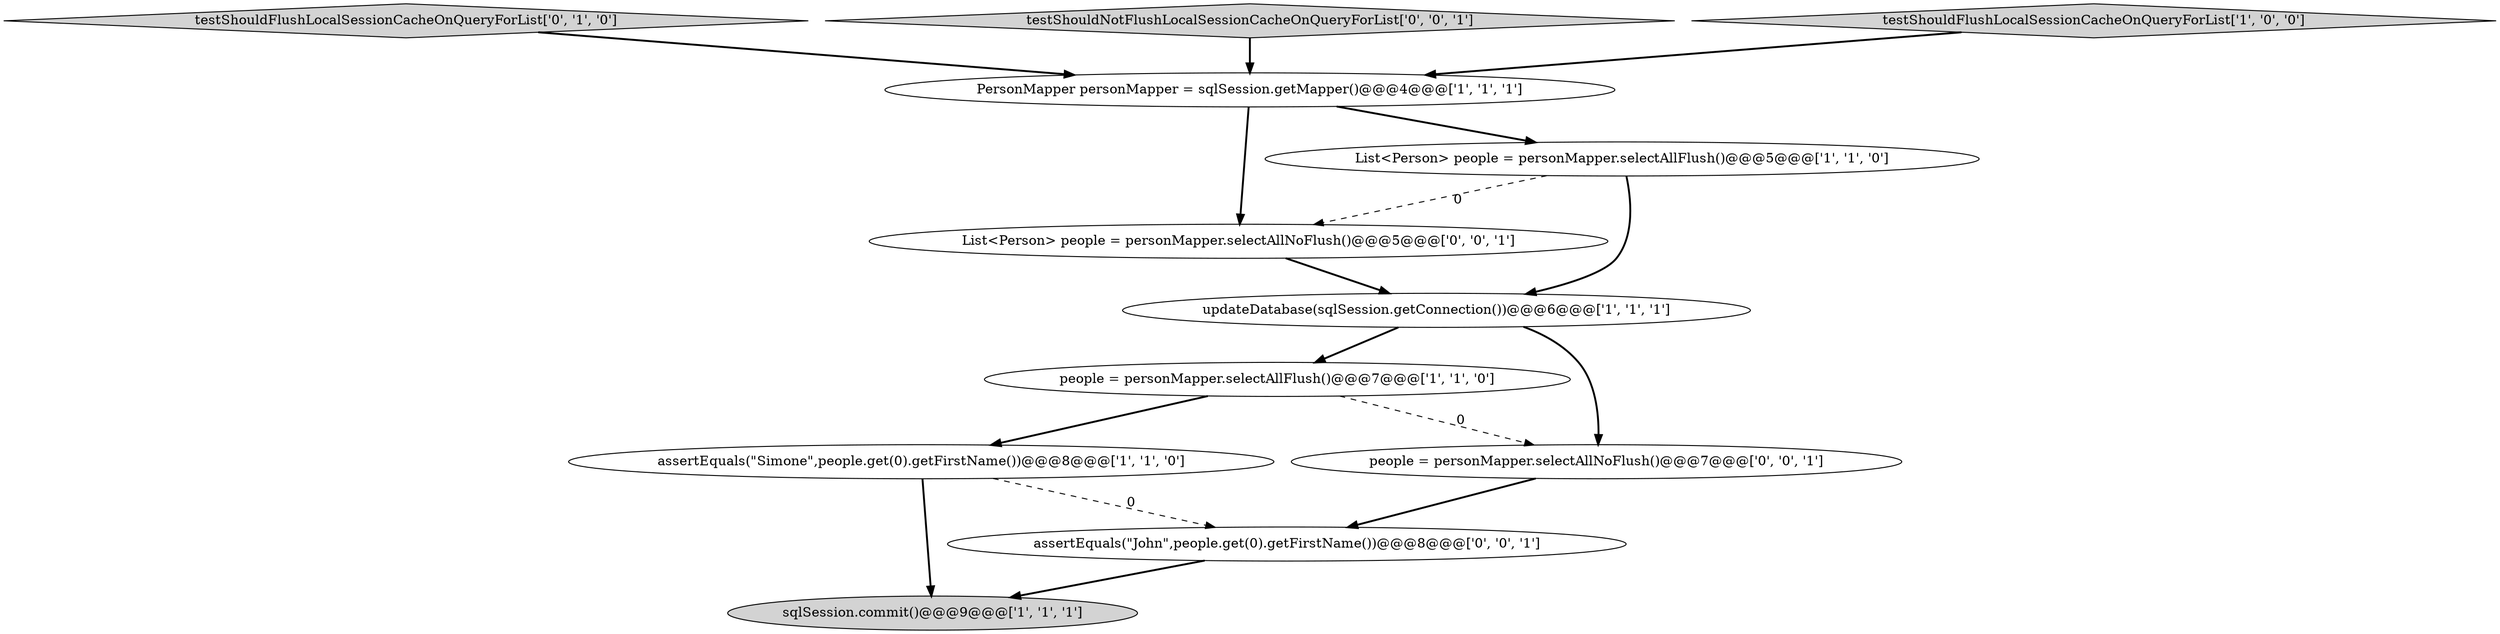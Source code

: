 digraph {
7 [style = filled, label = "testShouldFlushLocalSessionCacheOnQueryForList['0', '1', '0']", fillcolor = lightgray, shape = diamond image = "AAA0AAABBB2BBB"];
5 [style = filled, label = "people = personMapper.selectAllFlush()@@@7@@@['1', '1', '0']", fillcolor = white, shape = ellipse image = "AAA0AAABBB1BBB"];
8 [style = filled, label = "testShouldNotFlushLocalSessionCacheOnQueryForList['0', '0', '1']", fillcolor = lightgray, shape = diamond image = "AAA0AAABBB3BBB"];
2 [style = filled, label = "assertEquals(\"Simone\",people.get(0).getFirstName())@@@8@@@['1', '1', '0']", fillcolor = white, shape = ellipse image = "AAA0AAABBB1BBB"];
10 [style = filled, label = "List<Person> people = personMapper.selectAllNoFlush()@@@5@@@['0', '0', '1']", fillcolor = white, shape = ellipse image = "AAA0AAABBB3BBB"];
1 [style = filled, label = "testShouldFlushLocalSessionCacheOnQueryForList['1', '0', '0']", fillcolor = lightgray, shape = diamond image = "AAA0AAABBB1BBB"];
6 [style = filled, label = "sqlSession.commit()@@@9@@@['1', '1', '1']", fillcolor = lightgray, shape = ellipse image = "AAA0AAABBB1BBB"];
11 [style = filled, label = "people = personMapper.selectAllNoFlush()@@@7@@@['0', '0', '1']", fillcolor = white, shape = ellipse image = "AAA0AAABBB3BBB"];
9 [style = filled, label = "assertEquals(\"John\",people.get(0).getFirstName())@@@8@@@['0', '0', '1']", fillcolor = white, shape = ellipse image = "AAA0AAABBB3BBB"];
3 [style = filled, label = "List<Person> people = personMapper.selectAllFlush()@@@5@@@['1', '1', '0']", fillcolor = white, shape = ellipse image = "AAA0AAABBB1BBB"];
4 [style = filled, label = "PersonMapper personMapper = sqlSession.getMapper()@@@4@@@['1', '1', '1']", fillcolor = white, shape = ellipse image = "AAA0AAABBB1BBB"];
0 [style = filled, label = "updateDatabase(sqlSession.getConnection())@@@6@@@['1', '1', '1']", fillcolor = white, shape = ellipse image = "AAA0AAABBB1BBB"];
4->10 [style = bold, label=""];
4->3 [style = bold, label=""];
10->0 [style = bold, label=""];
5->2 [style = bold, label=""];
1->4 [style = bold, label=""];
0->11 [style = bold, label=""];
3->10 [style = dashed, label="0"];
8->4 [style = bold, label=""];
7->4 [style = bold, label=""];
5->11 [style = dashed, label="0"];
11->9 [style = bold, label=""];
2->9 [style = dashed, label="0"];
2->6 [style = bold, label=""];
3->0 [style = bold, label=""];
9->6 [style = bold, label=""];
0->5 [style = bold, label=""];
}
